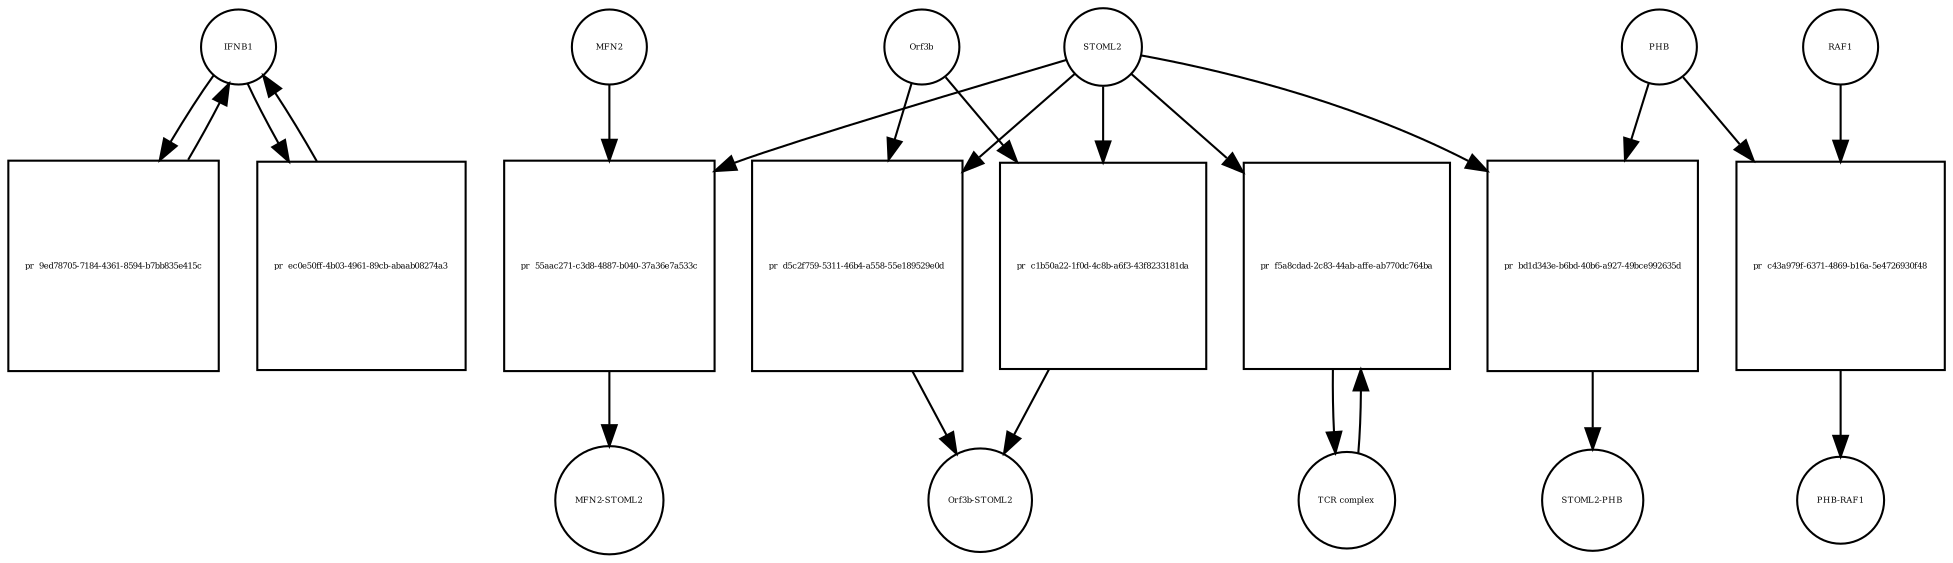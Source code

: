 strict digraph  {
IFNB1 [annotation=urn_miriam_uniprot_P01574, bipartite=0, cls=macromolecule, fontsize=4, label=IFNB1, shape=circle];
"pr_9ed78705-7184-4361-8594-b7bb835e415c" [annotation="", bipartite=1, cls=process, fontsize=4, label="pr_9ed78705-7184-4361-8594-b7bb835e415c", shape=square];
"pr_ec0e50ff-4b03-4961-89cb-abaab08274a3" [annotation="", bipartite=1, cls=process, fontsize=4, label="pr_ec0e50ff-4b03-4961-89cb-abaab08274a3", shape=square];
STOML2 [annotation=urn_miriam_pubmed_18641330, bipartite=0, cls="macromolecule multimer", fontsize=4, label=STOML2, shape=circle];
"pr_55aac271-c3d8-4887-b040-37a36e7a533c" [annotation="", bipartite=1, cls=process, fontsize=4, label="pr_55aac271-c3d8-4887-b040-37a36e7a533c", shape=square];
MFN2 [annotation=urn_miriam_uniprot_O95140, bipartite=0, cls=macromolecule, fontsize=4, label=MFN2, shape=circle];
"MFN2-STOML2" [annotation="", bipartite=0, cls=complex, fontsize=4, label="MFN2-STOML2", shape=circle];
Orf3b [annotation="", bipartite=0, cls=macromolecule, fontsize=4, label=Orf3b, shape=circle];
"pr_d5c2f759-5311-46b4-a558-55e189529e0d" [annotation="", bipartite=1, cls=process, fontsize=4, label="pr_d5c2f759-5311-46b4-a558-55e189529e0d", shape=square];
"Orf3b-STOML2" [annotation="", bipartite=0, cls=complex, fontsize=4, label="Orf3b-STOML2", shape=circle];
"pr_bd1d343e-b6bd-40b6-a927-49bce992635d" [annotation="", bipartite=1, cls=process, fontsize=4, label="pr_bd1d343e-b6bd-40b6-a927-49bce992635d", shape=square];
PHB [annotation=urn_miriam_uniprot_P35232, bipartite=0, cls=macromolecule, fontsize=4, label=PHB, shape=circle];
"STOML2-PHB" [annotation="", bipartite=0, cls=complex, fontsize=4, label="STOML2-PHB", shape=circle];
"pr_c43a979f-6371-4869-b16a-5e4726930f48" [annotation="", bipartite=1, cls=process, fontsize=4, label="pr_c43a979f-6371-4869-b16a-5e4726930f48", shape=square];
RAF1 [annotation=urn_miriam_uniprot_P04049, bipartite=0, cls=macromolecule, fontsize=4, label=RAF1, shape=circle];
"PHB-RAF1" [annotation="", bipartite=0, cls=complex, fontsize=4, label="PHB-RAF1", shape=circle];
"pr_c1b50a22-1f0d-4c8b-a6f3-43f8233181da" [annotation="", bipartite=1, cls=process, fontsize=4, label="pr_c1b50a22-1f0d-4c8b-a6f3-43f8233181da", shape=square];
"pr_f5a8cdad-2c83-44ab-affe-ab770dc764ba" [annotation="", bipartite=1, cls=process, fontsize=4, label="pr_f5a8cdad-2c83-44ab-affe-ab770dc764ba", shape=square];
"TCR complex" [annotation="urn_miriam_uniprot_P07766|urn_miriam_uniprot_P04234|urn_miriam_uniprot_P09693|urn_miriam_uniprot_P20963|urn_miriam_uniprot_P01848|urn_miriam_uniprot_Q9UJZ1|urn_miriam_uniprot_P0DSE2", bipartite=0, cls=complex, fontsize=4, label="TCR complex", shape=circle];
IFNB1 -> "pr_9ed78705-7184-4361-8594-b7bb835e415c"  [annotation="", interaction_type=consumption];
IFNB1 -> "pr_ec0e50ff-4b03-4961-89cb-abaab08274a3"  [annotation="", interaction_type=consumption];
"pr_9ed78705-7184-4361-8594-b7bb835e415c" -> IFNB1  [annotation="", interaction_type=production];
"pr_ec0e50ff-4b03-4961-89cb-abaab08274a3" -> IFNB1  [annotation="", interaction_type=production];
STOML2 -> "pr_55aac271-c3d8-4887-b040-37a36e7a533c"  [annotation="", interaction_type=consumption];
STOML2 -> "pr_d5c2f759-5311-46b4-a558-55e189529e0d"  [annotation="", interaction_type=consumption];
STOML2 -> "pr_bd1d343e-b6bd-40b6-a927-49bce992635d"  [annotation="", interaction_type=consumption];
STOML2 -> "pr_c1b50a22-1f0d-4c8b-a6f3-43f8233181da"  [annotation="", interaction_type=consumption];
STOML2 -> "pr_f5a8cdad-2c83-44ab-affe-ab770dc764ba"  [annotation="", interaction_type=consumption];
"pr_55aac271-c3d8-4887-b040-37a36e7a533c" -> "MFN2-STOML2"  [annotation="", interaction_type=production];
MFN2 -> "pr_55aac271-c3d8-4887-b040-37a36e7a533c"  [annotation="", interaction_type=consumption];
Orf3b -> "pr_d5c2f759-5311-46b4-a558-55e189529e0d"  [annotation="", interaction_type=consumption];
Orf3b -> "pr_c1b50a22-1f0d-4c8b-a6f3-43f8233181da"  [annotation="", interaction_type=consumption];
"pr_d5c2f759-5311-46b4-a558-55e189529e0d" -> "Orf3b-STOML2"  [annotation="", interaction_type=production];
"pr_bd1d343e-b6bd-40b6-a927-49bce992635d" -> "STOML2-PHB"  [annotation="", interaction_type=production];
PHB -> "pr_bd1d343e-b6bd-40b6-a927-49bce992635d"  [annotation="", interaction_type=consumption];
PHB -> "pr_c43a979f-6371-4869-b16a-5e4726930f48"  [annotation="", interaction_type=consumption];
"pr_c43a979f-6371-4869-b16a-5e4726930f48" -> "PHB-RAF1"  [annotation="", interaction_type=production];
RAF1 -> "pr_c43a979f-6371-4869-b16a-5e4726930f48"  [annotation="", interaction_type=consumption];
"pr_c1b50a22-1f0d-4c8b-a6f3-43f8233181da" -> "Orf3b-STOML2"  [annotation="", interaction_type=production];
"pr_f5a8cdad-2c83-44ab-affe-ab770dc764ba" -> "TCR complex"  [annotation="", interaction_type=production];
"TCR complex" -> "pr_f5a8cdad-2c83-44ab-affe-ab770dc764ba"  [annotation="", interaction_type=consumption];
}

